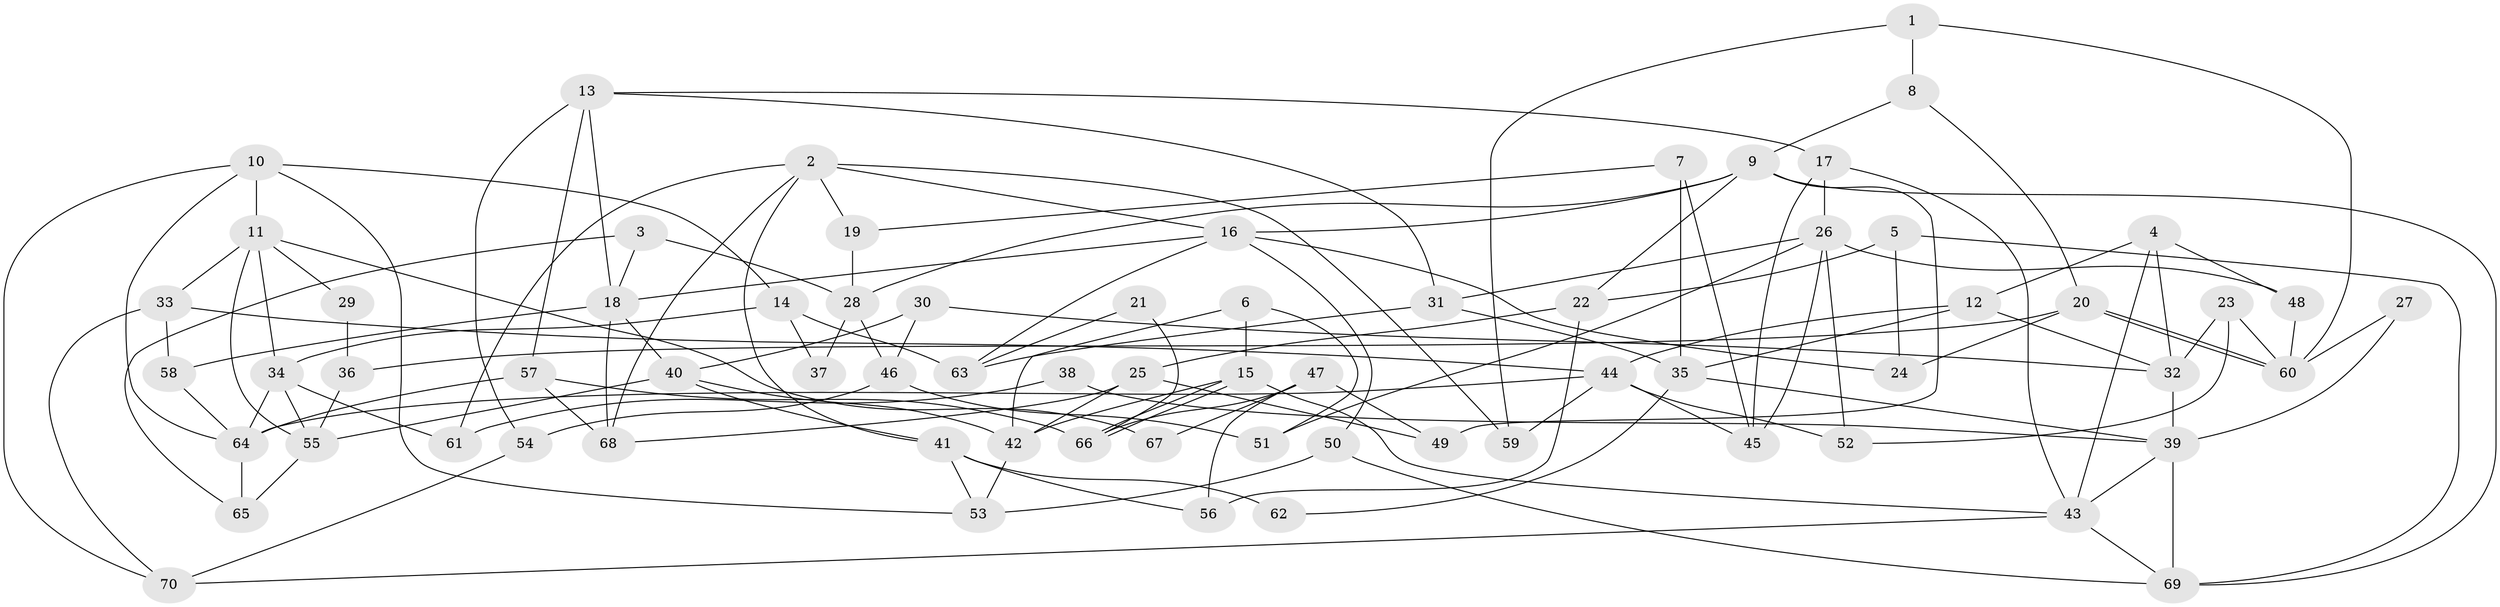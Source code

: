 // Generated by graph-tools (version 1.1) at 2025/50/03/09/25 03:50:10]
// undirected, 70 vertices, 140 edges
graph export_dot {
graph [start="1"]
  node [color=gray90,style=filled];
  1;
  2;
  3;
  4;
  5;
  6;
  7;
  8;
  9;
  10;
  11;
  12;
  13;
  14;
  15;
  16;
  17;
  18;
  19;
  20;
  21;
  22;
  23;
  24;
  25;
  26;
  27;
  28;
  29;
  30;
  31;
  32;
  33;
  34;
  35;
  36;
  37;
  38;
  39;
  40;
  41;
  42;
  43;
  44;
  45;
  46;
  47;
  48;
  49;
  50;
  51;
  52;
  53;
  54;
  55;
  56;
  57;
  58;
  59;
  60;
  61;
  62;
  63;
  64;
  65;
  66;
  67;
  68;
  69;
  70;
  1 -- 60;
  1 -- 8;
  1 -- 59;
  2 -- 68;
  2 -- 59;
  2 -- 16;
  2 -- 19;
  2 -- 41;
  2 -- 61;
  3 -- 18;
  3 -- 65;
  3 -- 28;
  4 -- 43;
  4 -- 12;
  4 -- 32;
  4 -- 48;
  5 -- 69;
  5 -- 22;
  5 -- 24;
  6 -- 42;
  6 -- 15;
  6 -- 51;
  7 -- 35;
  7 -- 19;
  7 -- 45;
  8 -- 20;
  8 -- 9;
  9 -- 28;
  9 -- 69;
  9 -- 16;
  9 -- 22;
  9 -- 49;
  10 -- 64;
  10 -- 53;
  10 -- 11;
  10 -- 14;
  10 -- 70;
  11 -- 33;
  11 -- 29;
  11 -- 34;
  11 -- 55;
  11 -- 67;
  12 -- 35;
  12 -- 44;
  12 -- 32;
  13 -- 57;
  13 -- 17;
  13 -- 18;
  13 -- 31;
  13 -- 54;
  14 -- 63;
  14 -- 34;
  14 -- 37;
  15 -- 66;
  15 -- 66;
  15 -- 42;
  15 -- 43;
  16 -- 18;
  16 -- 24;
  16 -- 50;
  16 -- 63;
  17 -- 26;
  17 -- 45;
  17 -- 43;
  18 -- 40;
  18 -- 58;
  18 -- 68;
  19 -- 28;
  20 -- 60;
  20 -- 60;
  20 -- 24;
  20 -- 36;
  21 -- 66;
  21 -- 63;
  22 -- 56;
  22 -- 25;
  23 -- 32;
  23 -- 60;
  23 -- 52;
  25 -- 42;
  25 -- 49;
  25 -- 68;
  26 -- 52;
  26 -- 51;
  26 -- 31;
  26 -- 45;
  26 -- 48;
  27 -- 60;
  27 -- 39;
  28 -- 46;
  28 -- 37;
  29 -- 36;
  30 -- 40;
  30 -- 32;
  30 -- 46;
  31 -- 35;
  31 -- 63;
  32 -- 39;
  33 -- 70;
  33 -- 58;
  33 -- 44;
  34 -- 55;
  34 -- 61;
  34 -- 64;
  35 -- 39;
  35 -- 62;
  36 -- 55;
  38 -- 61;
  38 -- 39;
  39 -- 43;
  39 -- 69;
  40 -- 55;
  40 -- 41;
  40 -- 42;
  41 -- 53;
  41 -- 56;
  41 -- 62;
  42 -- 53;
  43 -- 69;
  43 -- 70;
  44 -- 45;
  44 -- 52;
  44 -- 59;
  44 -- 64;
  46 -- 54;
  46 -- 51;
  47 -- 66;
  47 -- 49;
  47 -- 56;
  47 -- 67;
  48 -- 60;
  50 -- 69;
  50 -- 53;
  54 -- 70;
  55 -- 65;
  57 -- 68;
  57 -- 64;
  57 -- 66;
  58 -- 64;
  64 -- 65;
}
